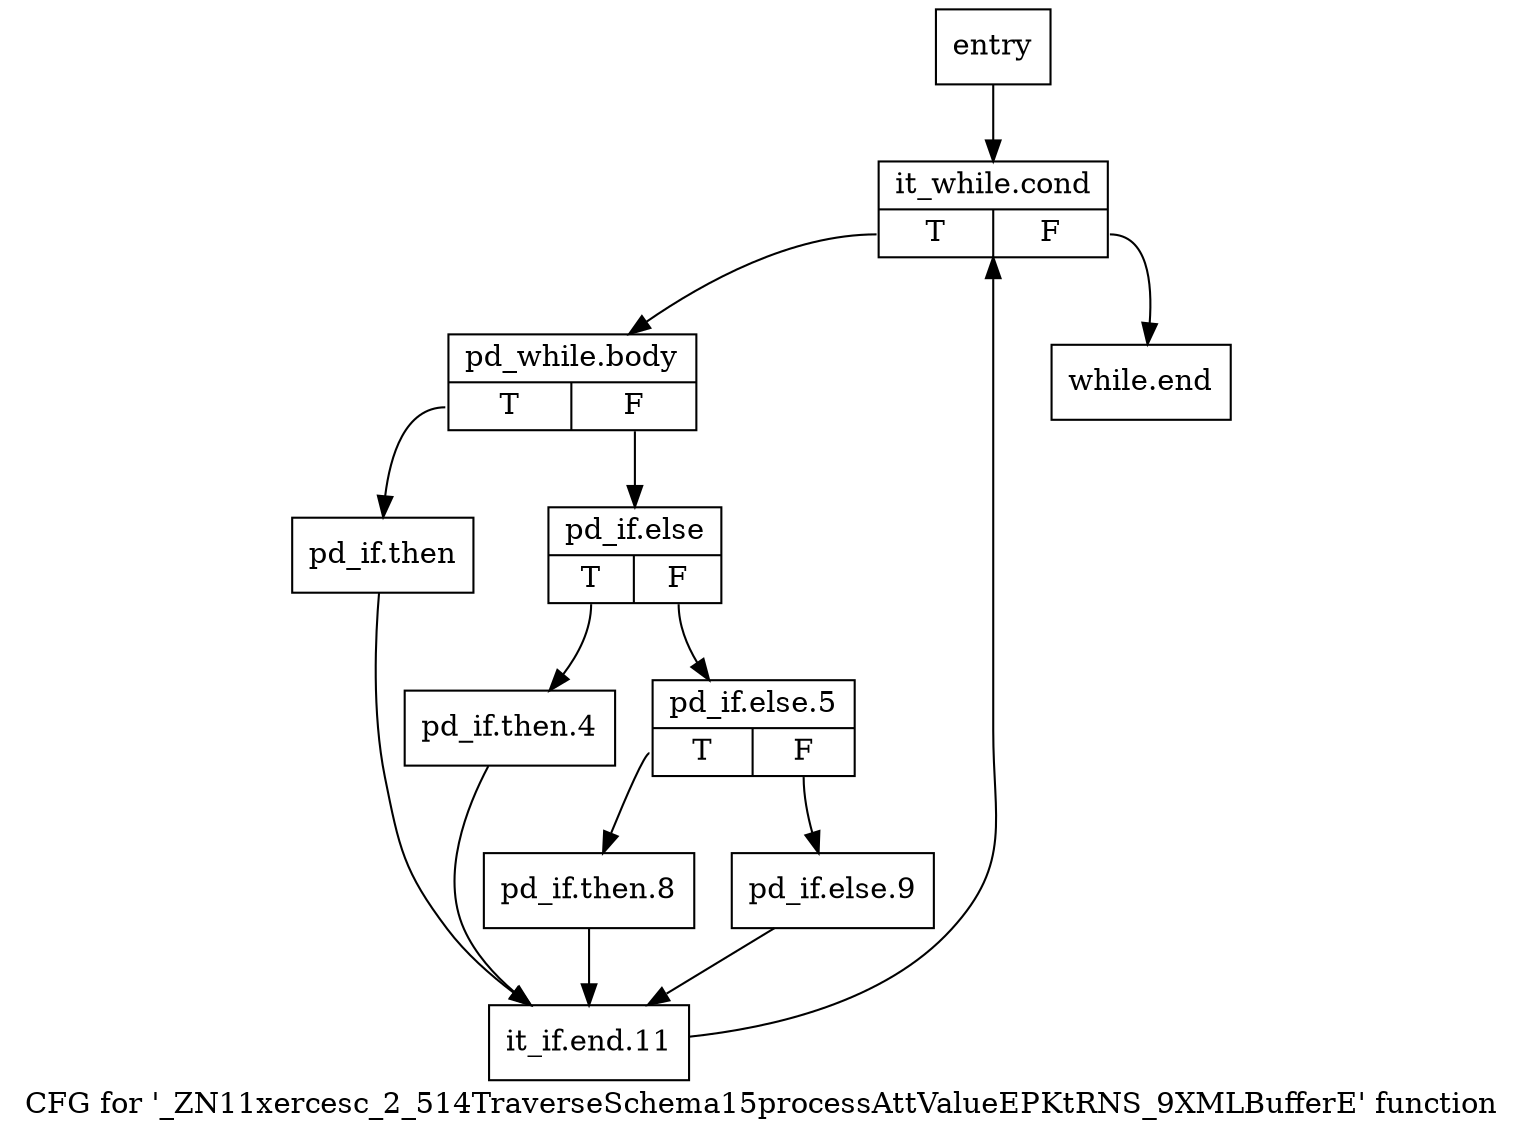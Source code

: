 digraph "CFG for '_ZN11xercesc_2_514TraverseSchema15processAttValueEPKtRNS_9XMLBufferE' function" {
	label="CFG for '_ZN11xercesc_2_514TraverseSchema15processAttValueEPKtRNS_9XMLBufferE' function";

	Node0x17b4d70 [shape=record,label="{entry}"];
	Node0x17b4d70 -> Node0x17b4dc0;
	Node0x17b4dc0 [shape=record,label="{it_while.cond|{<s0>T|<s1>F}}"];
	Node0x17b4dc0:s0 -> Node0x17b4e10;
	Node0x17b4dc0:s1 -> Node0x17b59b0;
	Node0x17b4e10 [shape=record,label="{pd_while.body|{<s0>T|<s1>F}}"];
	Node0x17b4e10:s0 -> Node0x17b4e60;
	Node0x17b4e10:s1 -> Node0x17b4eb0;
	Node0x17b4e60 [shape=record,label="{pd_if.then}"];
	Node0x17b4e60 -> Node0x17b5960;
	Node0x17b4eb0 [shape=record,label="{pd_if.else|{<s0>T|<s1>F}}"];
	Node0x17b4eb0:s0 -> Node0x17b5820;
	Node0x17b4eb0:s1 -> Node0x17b5870;
	Node0x17b5820 [shape=record,label="{pd_if.then.4}"];
	Node0x17b5820 -> Node0x17b5960;
	Node0x17b5870 [shape=record,label="{pd_if.else.5|{<s0>T|<s1>F}}"];
	Node0x17b5870:s0 -> Node0x17b58c0;
	Node0x17b5870:s1 -> Node0x17b5910;
	Node0x17b58c0 [shape=record,label="{pd_if.then.8}"];
	Node0x17b58c0 -> Node0x17b5960;
	Node0x17b5910 [shape=record,label="{pd_if.else.9}"];
	Node0x17b5910 -> Node0x17b5960;
	Node0x17b5960 [shape=record,label="{it_if.end.11}"];
	Node0x17b5960 -> Node0x17b4dc0;
	Node0x17b59b0 [shape=record,label="{while.end}"];
}
